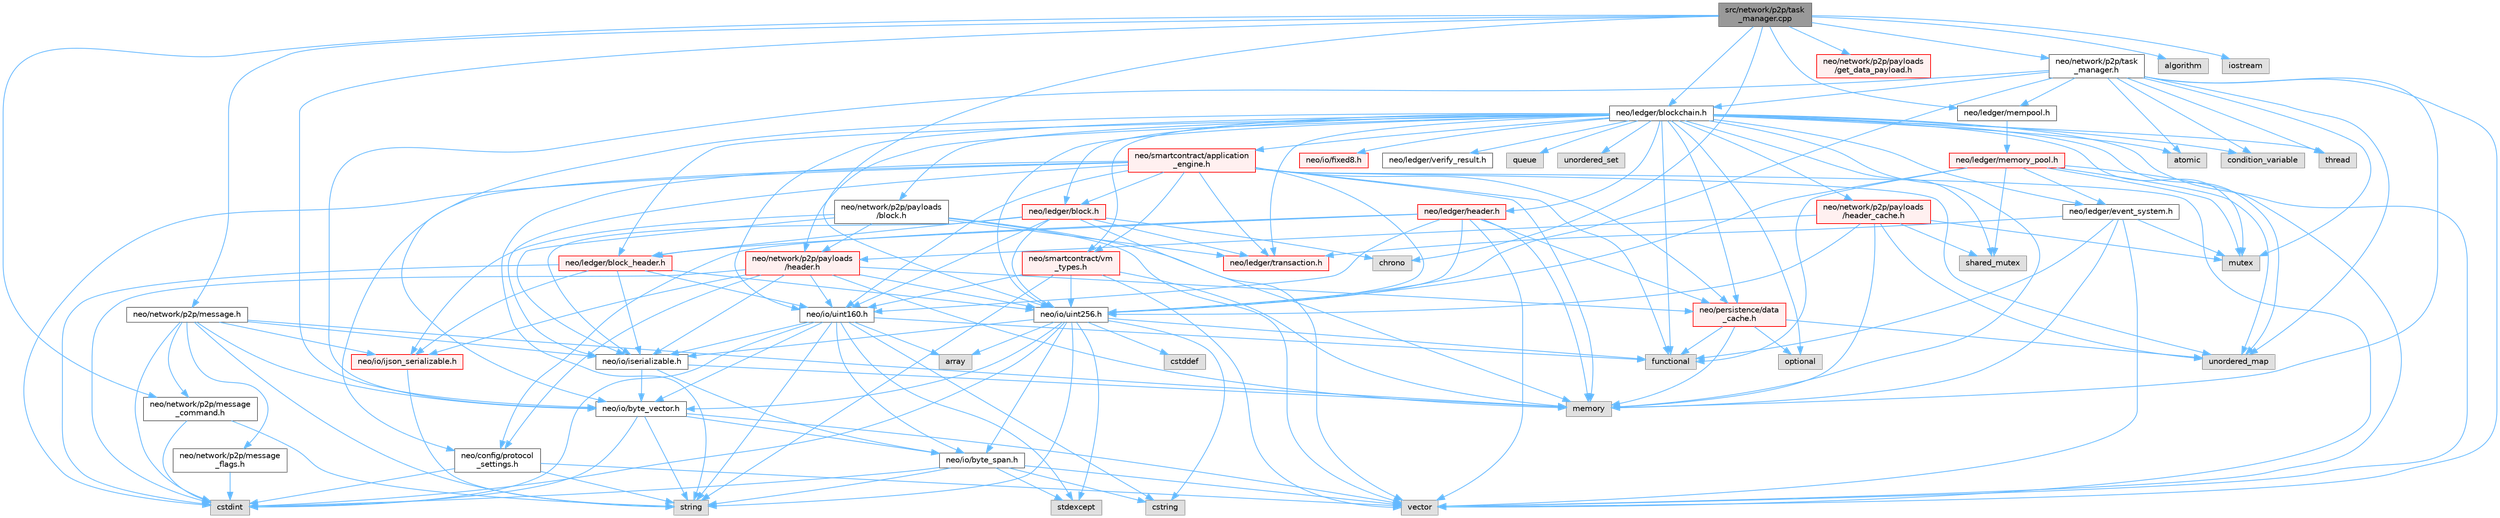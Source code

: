 digraph "src/network/p2p/task_manager.cpp"
{
 // LATEX_PDF_SIZE
  bgcolor="transparent";
  edge [fontname=Helvetica,fontsize=10,labelfontname=Helvetica,labelfontsize=10];
  node [fontname=Helvetica,fontsize=10,shape=box,height=0.2,width=0.4];
  Node1 [id="Node000001",label="src/network/p2p/task\l_manager.cpp",height=0.2,width=0.4,color="gray40", fillcolor="grey60", style="filled", fontcolor="black",tooltip=" "];
  Node1 -> Node2 [id="edge1_Node000001_Node000002",color="steelblue1",style="solid",tooltip=" "];
  Node2 [id="Node000002",label="neo/io/byte_vector.h",height=0.2,width=0.4,color="grey40", fillcolor="white", style="filled",URL="$io_2byte__vector_8h.html",tooltip=" "];
  Node2 -> Node3 [id="edge2_Node000002_Node000003",color="steelblue1",style="solid",tooltip=" "];
  Node3 [id="Node000003",label="neo/io/byte_span.h",height=0.2,width=0.4,color="grey40", fillcolor="white", style="filled",URL="$io_2byte__span_8h.html",tooltip=" "];
  Node3 -> Node4 [id="edge3_Node000003_Node000004",color="steelblue1",style="solid",tooltip=" "];
  Node4 [id="Node000004",label="cstdint",height=0.2,width=0.4,color="grey60", fillcolor="#E0E0E0", style="filled",tooltip=" "];
  Node3 -> Node5 [id="edge4_Node000003_Node000005",color="steelblue1",style="solid",tooltip=" "];
  Node5 [id="Node000005",label="cstring",height=0.2,width=0.4,color="grey60", fillcolor="#E0E0E0", style="filled",tooltip=" "];
  Node3 -> Node6 [id="edge5_Node000003_Node000006",color="steelblue1",style="solid",tooltip=" "];
  Node6 [id="Node000006",label="stdexcept",height=0.2,width=0.4,color="grey60", fillcolor="#E0E0E0", style="filled",tooltip=" "];
  Node3 -> Node7 [id="edge6_Node000003_Node000007",color="steelblue1",style="solid",tooltip=" "];
  Node7 [id="Node000007",label="string",height=0.2,width=0.4,color="grey60", fillcolor="#E0E0E0", style="filled",tooltip=" "];
  Node3 -> Node8 [id="edge7_Node000003_Node000008",color="steelblue1",style="solid",tooltip=" "];
  Node8 [id="Node000008",label="vector",height=0.2,width=0.4,color="grey60", fillcolor="#E0E0E0", style="filled",tooltip=" "];
  Node2 -> Node4 [id="edge8_Node000002_Node000004",color="steelblue1",style="solid",tooltip=" "];
  Node2 -> Node7 [id="edge9_Node000002_Node000007",color="steelblue1",style="solid",tooltip=" "];
  Node2 -> Node8 [id="edge10_Node000002_Node000008",color="steelblue1",style="solid",tooltip=" "];
  Node1 -> Node9 [id="edge11_Node000001_Node000009",color="steelblue1",style="solid",tooltip=" "];
  Node9 [id="Node000009",label="neo/io/uint256.h",height=0.2,width=0.4,color="grey40", fillcolor="white", style="filled",URL="$uint256_8h.html",tooltip=" "];
  Node9 -> Node3 [id="edge12_Node000009_Node000003",color="steelblue1",style="solid",tooltip=" "];
  Node9 -> Node2 [id="edge13_Node000009_Node000002",color="steelblue1",style="solid",tooltip=" "];
  Node9 -> Node10 [id="edge14_Node000009_Node000010",color="steelblue1",style="solid",tooltip=" "];
  Node10 [id="Node000010",label="neo/io/iserializable.h",height=0.2,width=0.4,color="grey40", fillcolor="white", style="filled",URL="$iserializable_8h.html",tooltip=" "];
  Node10 -> Node3 [id="edge15_Node000010_Node000003",color="steelblue1",style="solid",tooltip=" "];
  Node10 -> Node2 [id="edge16_Node000010_Node000002",color="steelblue1",style="solid",tooltip=" "];
  Node10 -> Node11 [id="edge17_Node000010_Node000011",color="steelblue1",style="solid",tooltip=" "];
  Node11 [id="Node000011",label="memory",height=0.2,width=0.4,color="grey60", fillcolor="#E0E0E0", style="filled",tooltip=" "];
  Node9 -> Node12 [id="edge18_Node000009_Node000012",color="steelblue1",style="solid",tooltip=" "];
  Node12 [id="Node000012",label="array",height=0.2,width=0.4,color="grey60", fillcolor="#E0E0E0", style="filled",tooltip=" "];
  Node9 -> Node13 [id="edge19_Node000009_Node000013",color="steelblue1",style="solid",tooltip=" "];
  Node13 [id="Node000013",label="cstddef",height=0.2,width=0.4,color="grey60", fillcolor="#E0E0E0", style="filled",tooltip=" "];
  Node9 -> Node4 [id="edge20_Node000009_Node000004",color="steelblue1",style="solid",tooltip=" "];
  Node9 -> Node5 [id="edge21_Node000009_Node000005",color="steelblue1",style="solid",tooltip=" "];
  Node9 -> Node14 [id="edge22_Node000009_Node000014",color="steelblue1",style="solid",tooltip=" "];
  Node14 [id="Node000014",label="functional",height=0.2,width=0.4,color="grey60", fillcolor="#E0E0E0", style="filled",tooltip=" "];
  Node9 -> Node6 [id="edge23_Node000009_Node000006",color="steelblue1",style="solid",tooltip=" "];
  Node9 -> Node7 [id="edge24_Node000009_Node000007",color="steelblue1",style="solid",tooltip=" "];
  Node1 -> Node15 [id="edge25_Node000001_Node000015",color="steelblue1",style="solid",tooltip=" "];
  Node15 [id="Node000015",label="neo/ledger/blockchain.h",height=0.2,width=0.4,color="grey40", fillcolor="white", style="filled",URL="$blockchain_8h.html",tooltip=" "];
  Node15 -> Node16 [id="edge26_Node000015_Node000016",color="steelblue1",style="solid",tooltip=" "];
  Node16 [id="Node000016",label="neo/ledger/block.h",height=0.2,width=0.4,color="red", fillcolor="#FFF0F0", style="filled",URL="$ledger_2block_8h.html",tooltip=" "];
  Node16 -> Node10 [id="edge27_Node000016_Node000010",color="steelblue1",style="solid",tooltip=" "];
  Node16 -> Node17 [id="edge28_Node000016_Node000017",color="steelblue1",style="solid",tooltip=" "];
  Node17 [id="Node000017",label="neo/io/uint160.h",height=0.2,width=0.4,color="grey40", fillcolor="white", style="filled",URL="$uint160_8h.html",tooltip=" "];
  Node17 -> Node3 [id="edge29_Node000017_Node000003",color="steelblue1",style="solid",tooltip=" "];
  Node17 -> Node2 [id="edge30_Node000017_Node000002",color="steelblue1",style="solid",tooltip=" "];
  Node17 -> Node10 [id="edge31_Node000017_Node000010",color="steelblue1",style="solid",tooltip=" "];
  Node17 -> Node12 [id="edge32_Node000017_Node000012",color="steelblue1",style="solid",tooltip=" "];
  Node17 -> Node4 [id="edge33_Node000017_Node000004",color="steelblue1",style="solid",tooltip=" "];
  Node17 -> Node5 [id="edge34_Node000017_Node000005",color="steelblue1",style="solid",tooltip=" "];
  Node17 -> Node14 [id="edge35_Node000017_Node000014",color="steelblue1",style="solid",tooltip=" "];
  Node17 -> Node6 [id="edge36_Node000017_Node000006",color="steelblue1",style="solid",tooltip=" "];
  Node17 -> Node7 [id="edge37_Node000017_Node000007",color="steelblue1",style="solid",tooltip=" "];
  Node16 -> Node9 [id="edge38_Node000016_Node000009",color="steelblue1",style="solid",tooltip=" "];
  Node16 -> Node18 [id="edge39_Node000016_Node000018",color="steelblue1",style="solid",tooltip=" "];
  Node18 [id="Node000018",label="neo/ledger/block_header.h",height=0.2,width=0.4,color="red", fillcolor="#FFF0F0", style="filled",URL="$block__header_8h.html",tooltip=" "];
  Node18 -> Node26 [id="edge40_Node000018_Node000026",color="steelblue1",style="solid",tooltip=" "];
  Node26 [id="Node000026",label="neo/io/ijson_serializable.h",height=0.2,width=0.4,color="red", fillcolor="#FFF0F0", style="filled",URL="$ijson__serializable_8h.html",tooltip=" "];
  Node26 -> Node7 [id="edge41_Node000026_Node000007",color="steelblue1",style="solid",tooltip=" "];
  Node18 -> Node10 [id="edge42_Node000018_Node000010",color="steelblue1",style="solid",tooltip=" "];
  Node18 -> Node17 [id="edge43_Node000018_Node000017",color="steelblue1",style="solid",tooltip=" "];
  Node18 -> Node9 [id="edge44_Node000018_Node000009",color="steelblue1",style="solid",tooltip=" "];
  Node18 -> Node4 [id="edge45_Node000018_Node000004",color="steelblue1",style="solid",tooltip=" "];
  Node16 -> Node51 [id="edge46_Node000016_Node000051",color="steelblue1",style="solid",tooltip=" "];
  Node51 [id="Node000051",label="neo/ledger/transaction.h",height=0.2,width=0.4,color="red", fillcolor="#FFF0F0", style="filled",URL="$ledger_2transaction_8h.html",tooltip=" "];
  Node16 -> Node66 [id="edge47_Node000016_Node000066",color="steelblue1",style="solid",tooltip=" "];
  Node66 [id="Node000066",label="chrono",height=0.2,width=0.4,color="grey60", fillcolor="#E0E0E0", style="filled",tooltip=" "];
  Node16 -> Node8 [id="edge48_Node000016_Node000008",color="steelblue1",style="solid",tooltip=" "];
  Node15 -> Node18 [id="edge49_Node000015_Node000018",color="steelblue1",style="solid",tooltip=" "];
  Node15 -> Node67 [id="edge50_Node000015_Node000067",color="steelblue1",style="solid",tooltip=" "];
  Node67 [id="Node000067",label="neo/ledger/event_system.h",height=0.2,width=0.4,color="grey40", fillcolor="white", style="filled",URL="$event__system_8h.html",tooltip=" "];
  Node67 -> Node14 [id="edge51_Node000067_Node000014",color="steelblue1",style="solid",tooltip=" "];
  Node67 -> Node11 [id="edge52_Node000067_Node000011",color="steelblue1",style="solid",tooltip=" "];
  Node67 -> Node68 [id="edge53_Node000067_Node000068",color="steelblue1",style="solid",tooltip=" "];
  Node68 [id="Node000068",label="mutex",height=0.2,width=0.4,color="grey60", fillcolor="#E0E0E0", style="filled",tooltip=" "];
  Node67 -> Node8 [id="edge54_Node000067_Node000008",color="steelblue1",style="solid",tooltip=" "];
  Node67 -> Node51 [id="edge55_Node000067_Node000051",color="steelblue1",style="solid",tooltip=" "];
  Node15 -> Node69 [id="edge56_Node000015_Node000069",color="steelblue1",style="solid",tooltip=" "];
  Node69 [id="Node000069",label="neo/ledger/header.h",height=0.2,width=0.4,color="red", fillcolor="#FFF0F0", style="filled",URL="$ledger_2header_8h.html",tooltip=" "];
  Node69 -> Node70 [id="edge57_Node000069_Node000070",color="steelblue1",style="solid",tooltip=" "];
  Node70 [id="Node000070",label="neo/config/protocol\l_settings.h",height=0.2,width=0.4,color="grey40", fillcolor="white", style="filled",URL="$config_2protocol__settings_8h.html",tooltip=" "];
  Node70 -> Node4 [id="edge58_Node000070_Node000004",color="steelblue1",style="solid",tooltip=" "];
  Node70 -> Node7 [id="edge59_Node000070_Node000007",color="steelblue1",style="solid",tooltip=" "];
  Node70 -> Node8 [id="edge60_Node000070_Node000008",color="steelblue1",style="solid",tooltip=" "];
  Node69 -> Node17 [id="edge61_Node000069_Node000017",color="steelblue1",style="solid",tooltip=" "];
  Node69 -> Node9 [id="edge62_Node000069_Node000009",color="steelblue1",style="solid",tooltip=" "];
  Node69 -> Node18 [id="edge63_Node000069_Node000018",color="steelblue1",style="solid",tooltip=" "];
  Node69 -> Node71 [id="edge64_Node000069_Node000071",color="steelblue1",style="solid",tooltip=" "];
  Node71 [id="Node000071",label="neo/persistence/data\l_cache.h",height=0.2,width=0.4,color="red", fillcolor="#FFF0F0", style="filled",URL="$data__cache_8h.html",tooltip=" "];
  Node71 -> Node14 [id="edge65_Node000071_Node000014",color="steelblue1",style="solid",tooltip=" "];
  Node71 -> Node11 [id="edge66_Node000071_Node000011",color="steelblue1",style="solid",tooltip=" "];
  Node71 -> Node58 [id="edge67_Node000071_Node000058",color="steelblue1",style="solid",tooltip=" "];
  Node58 [id="Node000058",label="optional",height=0.2,width=0.4,color="grey60", fillcolor="#E0E0E0", style="filled",tooltip=" "];
  Node71 -> Node37 [id="edge68_Node000071_Node000037",color="steelblue1",style="solid",tooltip=" "];
  Node37 [id="Node000037",label="unordered_map",height=0.2,width=0.4,color="grey60", fillcolor="#E0E0E0", style="filled",tooltip=" "];
  Node69 -> Node11 [id="edge69_Node000069_Node000011",color="steelblue1",style="solid",tooltip=" "];
  Node69 -> Node8 [id="edge70_Node000069_Node000008",color="steelblue1",style="solid",tooltip=" "];
  Node15 -> Node51 [id="edge71_Node000015_Node000051",color="steelblue1",style="solid",tooltip=" "];
  Node15 -> Node83 [id="edge72_Node000015_Node000083",color="steelblue1",style="solid",tooltip=" "];
  Node83 [id="Node000083",label="neo/network/p2p/payloads\l/block.h",height=0.2,width=0.4,color="grey40", fillcolor="white", style="filled",URL="$network_2p2p_2payloads_2block_8h.html",tooltip=" "];
  Node83 -> Node26 [id="edge73_Node000083_Node000026",color="steelblue1",style="solid",tooltip=" "];
  Node83 -> Node10 [id="edge74_Node000083_Node000010",color="steelblue1",style="solid",tooltip=" "];
  Node83 -> Node51 [id="edge75_Node000083_Node000051",color="steelblue1",style="solid",tooltip=" "];
  Node83 -> Node84 [id="edge76_Node000083_Node000084",color="steelblue1",style="solid",tooltip=" "];
  Node84 [id="Node000084",label="neo/network/p2p/payloads\l/header.h",height=0.2,width=0.4,color="red", fillcolor="#FFF0F0", style="filled",URL="$network_2p2p_2payloads_2header_8h.html",tooltip=" "];
  Node84 -> Node70 [id="edge77_Node000084_Node000070",color="steelblue1",style="solid",tooltip=" "];
  Node84 -> Node26 [id="edge78_Node000084_Node000026",color="steelblue1",style="solid",tooltip=" "];
  Node84 -> Node10 [id="edge79_Node000084_Node000010",color="steelblue1",style="solid",tooltip=" "];
  Node84 -> Node17 [id="edge80_Node000084_Node000017",color="steelblue1",style="solid",tooltip=" "];
  Node84 -> Node9 [id="edge81_Node000084_Node000009",color="steelblue1",style="solid",tooltip=" "];
  Node84 -> Node71 [id="edge82_Node000084_Node000071",color="steelblue1",style="solid",tooltip=" "];
  Node84 -> Node4 [id="edge83_Node000084_Node000004",color="steelblue1",style="solid",tooltip=" "];
  Node84 -> Node11 [id="edge84_Node000084_Node000011",color="steelblue1",style="solid",tooltip=" "];
  Node83 -> Node11 [id="edge85_Node000083_Node000011",color="steelblue1",style="solid",tooltip=" "];
  Node83 -> Node8 [id="edge86_Node000083_Node000008",color="steelblue1",style="solid",tooltip=" "];
  Node15 -> Node84 [id="edge87_Node000015_Node000084",color="steelblue1",style="solid",tooltip=" "];
  Node15 -> Node85 [id="edge88_Node000015_Node000085",color="steelblue1",style="solid",tooltip=" "];
  Node85 [id="Node000085",label="neo/network/p2p/payloads\l/header_cache.h",height=0.2,width=0.4,color="red", fillcolor="#FFF0F0", style="filled",URL="$network_2p2p_2payloads_2header__cache_8h.html",tooltip=" "];
  Node85 -> Node9 [id="edge89_Node000085_Node000009",color="steelblue1",style="solid",tooltip=" "];
  Node85 -> Node84 [id="edge90_Node000085_Node000084",color="steelblue1",style="solid",tooltip=" "];
  Node85 -> Node11 [id="edge91_Node000085_Node000011",color="steelblue1",style="solid",tooltip=" "];
  Node85 -> Node68 [id="edge92_Node000085_Node000068",color="steelblue1",style="solid",tooltip=" "];
  Node85 -> Node80 [id="edge93_Node000085_Node000080",color="steelblue1",style="solid",tooltip=" "];
  Node80 [id="Node000080",label="shared_mutex",height=0.2,width=0.4,color="grey60", fillcolor="#E0E0E0", style="filled",tooltip=" "];
  Node85 -> Node37 [id="edge94_Node000085_Node000037",color="steelblue1",style="solid",tooltip=" "];
  Node15 -> Node70 [id="edge95_Node000015_Node000070",color="steelblue1",style="solid",tooltip=" "];
  Node15 -> Node20 [id="edge96_Node000015_Node000020",color="steelblue1",style="solid",tooltip=" "];
  Node20 [id="Node000020",label="neo/io/fixed8.h",height=0.2,width=0.4,color="red", fillcolor="#FFF0F0", style="filled",URL="$io_2fixed8_8h.html",tooltip=" "];
  Node15 -> Node17 [id="edge97_Node000015_Node000017",color="steelblue1",style="solid",tooltip=" "];
  Node15 -> Node9 [id="edge98_Node000015_Node000009",color="steelblue1",style="solid",tooltip=" "];
  Node15 -> Node87 [id="edge99_Node000015_Node000087",color="steelblue1",style="solid",tooltip=" "];
  Node87 [id="Node000087",label="neo/ledger/verify_result.h",height=0.2,width=0.4,color="grey40", fillcolor="white", style="filled",URL="$verify__result_8h.html",tooltip=" "];
  Node15 -> Node71 [id="edge100_Node000015_Node000071",color="steelblue1",style="solid",tooltip=" "];
  Node15 -> Node88 [id="edge101_Node000015_Node000088",color="steelblue1",style="solid",tooltip=" "];
  Node88 [id="Node000088",label="neo/smartcontract/application\l_engine.h",height=0.2,width=0.4,color="red", fillcolor="#FFF0F0", style="filled",URL="$application__engine_8h.html",tooltip=" "];
  Node88 -> Node2 [id="edge102_Node000088_Node000002",color="steelblue1",style="solid",tooltip=" "];
  Node88 -> Node10 [id="edge103_Node000088_Node000010",color="steelblue1",style="solid",tooltip=" "];
  Node88 -> Node17 [id="edge104_Node000088_Node000017",color="steelblue1",style="solid",tooltip=" "];
  Node88 -> Node9 [id="edge105_Node000088_Node000009",color="steelblue1",style="solid",tooltip=" "];
  Node88 -> Node16 [id="edge106_Node000088_Node000016",color="steelblue1",style="solid",tooltip=" "];
  Node88 -> Node51 [id="edge107_Node000088_Node000051",color="steelblue1",style="solid",tooltip=" "];
  Node88 -> Node71 [id="edge108_Node000088_Node000071",color="steelblue1",style="solid",tooltip=" "];
  Node88 -> Node109 [id="edge109_Node000088_Node000109",color="steelblue1",style="solid",tooltip=" "];
  Node109 [id="Node000109",label="neo/smartcontract/vm\l_types.h",height=0.2,width=0.4,color="red", fillcolor="#FFF0F0", style="filled",URL="$vm__types_8h.html",tooltip=" "];
  Node109 -> Node17 [id="edge110_Node000109_Node000017",color="steelblue1",style="solid",tooltip=" "];
  Node109 -> Node9 [id="edge111_Node000109_Node000009",color="steelblue1",style="solid",tooltip=" "];
  Node109 -> Node11 [id="edge112_Node000109_Node000011",color="steelblue1",style="solid",tooltip=" "];
  Node109 -> Node7 [id="edge113_Node000109_Node000007",color="steelblue1",style="solid",tooltip=" "];
  Node109 -> Node8 [id="edge114_Node000109_Node000008",color="steelblue1",style="solid",tooltip=" "];
  Node88 -> Node4 [id="edge115_Node000088_Node000004",color="steelblue1",style="solid",tooltip=" "];
  Node88 -> Node14 [id="edge116_Node000088_Node000014",color="steelblue1",style="solid",tooltip=" "];
  Node88 -> Node11 [id="edge117_Node000088_Node000011",color="steelblue1",style="solid",tooltip=" "];
  Node88 -> Node7 [id="edge118_Node000088_Node000007",color="steelblue1",style="solid",tooltip=" "];
  Node88 -> Node37 [id="edge119_Node000088_Node000037",color="steelblue1",style="solid",tooltip=" "];
  Node88 -> Node8 [id="edge120_Node000088_Node000008",color="steelblue1",style="solid",tooltip=" "];
  Node15 -> Node109 [id="edge121_Node000015_Node000109",color="steelblue1",style="solid",tooltip=" "];
  Node15 -> Node110 [id="edge122_Node000015_Node000110",color="steelblue1",style="solid",tooltip=" "];
  Node110 [id="Node000110",label="atomic",height=0.2,width=0.4,color="grey60", fillcolor="#E0E0E0", style="filled",tooltip=" "];
  Node15 -> Node111 [id="edge123_Node000015_Node000111",color="steelblue1",style="solid",tooltip=" "];
  Node111 [id="Node000111",label="condition_variable",height=0.2,width=0.4,color="grey60", fillcolor="#E0E0E0", style="filled",tooltip=" "];
  Node15 -> Node14 [id="edge124_Node000015_Node000014",color="steelblue1",style="solid",tooltip=" "];
  Node15 -> Node11 [id="edge125_Node000015_Node000011",color="steelblue1",style="solid",tooltip=" "];
  Node15 -> Node68 [id="edge126_Node000015_Node000068",color="steelblue1",style="solid",tooltip=" "];
  Node15 -> Node58 [id="edge127_Node000015_Node000058",color="steelblue1",style="solid",tooltip=" "];
  Node15 -> Node112 [id="edge128_Node000015_Node000112",color="steelblue1",style="solid",tooltip=" "];
  Node112 [id="Node000112",label="queue",height=0.2,width=0.4,color="grey60", fillcolor="#E0E0E0", style="filled",tooltip=" "];
  Node15 -> Node80 [id="edge129_Node000015_Node000080",color="steelblue1",style="solid",tooltip=" "];
  Node15 -> Node113 [id="edge130_Node000015_Node000113",color="steelblue1",style="solid",tooltip=" "];
  Node113 [id="Node000113",label="thread",height=0.2,width=0.4,color="grey60", fillcolor="#E0E0E0", style="filled",tooltip=" "];
  Node15 -> Node37 [id="edge131_Node000015_Node000037",color="steelblue1",style="solid",tooltip=" "];
  Node15 -> Node106 [id="edge132_Node000015_Node000106",color="steelblue1",style="solid",tooltip=" "];
  Node106 [id="Node000106",label="unordered_set",height=0.2,width=0.4,color="grey60", fillcolor="#E0E0E0", style="filled",tooltip=" "];
  Node15 -> Node8 [id="edge133_Node000015_Node000008",color="steelblue1",style="solid",tooltip=" "];
  Node1 -> Node114 [id="edge134_Node000001_Node000114",color="steelblue1",style="solid",tooltip=" "];
  Node114 [id="Node000114",label="neo/ledger/mempool.h",height=0.2,width=0.4,color="grey40", fillcolor="white", style="filled",URL="$mempool_8h.html",tooltip=" "];
  Node114 -> Node115 [id="edge135_Node000114_Node000115",color="steelblue1",style="solid",tooltip=" "];
  Node115 [id="Node000115",label="neo/ledger/memory_pool.h",height=0.2,width=0.4,color="red", fillcolor="#FFF0F0", style="filled",URL="$ledger_2memory__pool_8h.html",tooltip=" "];
  Node115 -> Node9 [id="edge136_Node000115_Node000009",color="steelblue1",style="solid",tooltip=" "];
  Node115 -> Node67 [id="edge137_Node000115_Node000067",color="steelblue1",style="solid",tooltip=" "];
  Node115 -> Node14 [id="edge138_Node000115_Node000014",color="steelblue1",style="solid",tooltip=" "];
  Node115 -> Node68 [id="edge139_Node000115_Node000068",color="steelblue1",style="solid",tooltip=" "];
  Node115 -> Node80 [id="edge140_Node000115_Node000080",color="steelblue1",style="solid",tooltip=" "];
  Node115 -> Node37 [id="edge141_Node000115_Node000037",color="steelblue1",style="solid",tooltip=" "];
  Node115 -> Node8 [id="edge142_Node000115_Node000008",color="steelblue1",style="solid",tooltip=" "];
  Node1 -> Node118 [id="edge143_Node000001_Node000118",color="steelblue1",style="solid",tooltip=" "];
  Node118 [id="Node000118",label="neo/network/p2p/message.h",height=0.2,width=0.4,color="grey40", fillcolor="white", style="filled",URL="$message_8h.html",tooltip=" "];
  Node118 -> Node2 [id="edge144_Node000118_Node000002",color="steelblue1",style="solid",tooltip=" "];
  Node118 -> Node26 [id="edge145_Node000118_Node000026",color="steelblue1",style="solid",tooltip=" "];
  Node118 -> Node10 [id="edge146_Node000118_Node000010",color="steelblue1",style="solid",tooltip=" "];
  Node118 -> Node119 [id="edge147_Node000118_Node000119",color="steelblue1",style="solid",tooltip=" "];
  Node119 [id="Node000119",label="neo/network/p2p/message\l_command.h",height=0.2,width=0.4,color="grey40", fillcolor="white", style="filled",URL="$p2p_2message__command_8h.html",tooltip=" "];
  Node119 -> Node4 [id="edge148_Node000119_Node000004",color="steelblue1",style="solid",tooltip=" "];
  Node119 -> Node7 [id="edge149_Node000119_Node000007",color="steelblue1",style="solid",tooltip=" "];
  Node118 -> Node120 [id="edge150_Node000118_Node000120",color="steelblue1",style="solid",tooltip=" "];
  Node120 [id="Node000120",label="neo/network/p2p/message\l_flags.h",height=0.2,width=0.4,color="grey40", fillcolor="white", style="filled",URL="$p2p_2message__flags_8h.html",tooltip=" "];
  Node120 -> Node4 [id="edge151_Node000120_Node000004",color="steelblue1",style="solid",tooltip=" "];
  Node118 -> Node4 [id="edge152_Node000118_Node000004",color="steelblue1",style="solid",tooltip=" "];
  Node118 -> Node11 [id="edge153_Node000118_Node000011",color="steelblue1",style="solid",tooltip=" "];
  Node118 -> Node7 [id="edge154_Node000118_Node000007",color="steelblue1",style="solid",tooltip=" "];
  Node1 -> Node119 [id="edge155_Node000001_Node000119",color="steelblue1",style="solid",tooltip=" "];
  Node1 -> Node121 [id="edge156_Node000001_Node000121",color="steelblue1",style="solid",tooltip=" "];
  Node121 [id="Node000121",label="neo/network/p2p/payloads\l/get_data_payload.h",height=0.2,width=0.4,color="red", fillcolor="#FFF0F0", style="filled",URL="$get__data__payload_8h.html",tooltip=" "];
  Node1 -> Node125 [id="edge157_Node000001_Node000125",color="steelblue1",style="solid",tooltip=" "];
  Node125 [id="Node000125",label="neo/network/p2p/task\l_manager.h",height=0.2,width=0.4,color="grey40", fillcolor="white", style="filled",URL="$task__manager_8h.html",tooltip=" "];
  Node125 -> Node2 [id="edge158_Node000125_Node000002",color="steelblue1",style="solid",tooltip=" "];
  Node125 -> Node9 [id="edge159_Node000125_Node000009",color="steelblue1",style="solid",tooltip=" "];
  Node125 -> Node15 [id="edge160_Node000125_Node000015",color="steelblue1",style="solid",tooltip=" "];
  Node125 -> Node114 [id="edge161_Node000125_Node000114",color="steelblue1",style="solid",tooltip=" "];
  Node125 -> Node110 [id="edge162_Node000125_Node000110",color="steelblue1",style="solid",tooltip=" "];
  Node125 -> Node111 [id="edge163_Node000125_Node000111",color="steelblue1",style="solid",tooltip=" "];
  Node125 -> Node11 [id="edge164_Node000125_Node000011",color="steelblue1",style="solid",tooltip=" "];
  Node125 -> Node68 [id="edge165_Node000125_Node000068",color="steelblue1",style="solid",tooltip=" "];
  Node125 -> Node113 [id="edge166_Node000125_Node000113",color="steelblue1",style="solid",tooltip=" "];
  Node125 -> Node37 [id="edge167_Node000125_Node000037",color="steelblue1",style="solid",tooltip=" "];
  Node125 -> Node8 [id="edge168_Node000125_Node000008",color="steelblue1",style="solid",tooltip=" "];
  Node1 -> Node28 [id="edge169_Node000001_Node000028",color="steelblue1",style="solid",tooltip=" "];
  Node28 [id="Node000028",label="algorithm",height=0.2,width=0.4,color="grey60", fillcolor="#E0E0E0", style="filled",tooltip=" "];
  Node1 -> Node66 [id="edge170_Node000001_Node000066",color="steelblue1",style="solid",tooltip=" "];
  Node1 -> Node126 [id="edge171_Node000001_Node000126",color="steelblue1",style="solid",tooltip=" "];
  Node126 [id="Node000126",label="iostream",height=0.2,width=0.4,color="grey60", fillcolor="#E0E0E0", style="filled",tooltip=" "];
}
